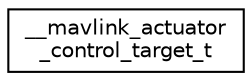 digraph "Graphical Class Hierarchy"
{
 // INTERACTIVE_SVG=YES
  edge [fontname="Helvetica",fontsize="10",labelfontname="Helvetica",labelfontsize="10"];
  node [fontname="Helvetica",fontsize="10",shape=record];
  rankdir="LR";
  Node1 [label="__mavlink_actuator\l_control_target_t",height=0.2,width=0.4,color="black", fillcolor="white", style="filled",URL="$struct____mavlink__actuator__control__target__t.html"];
}
